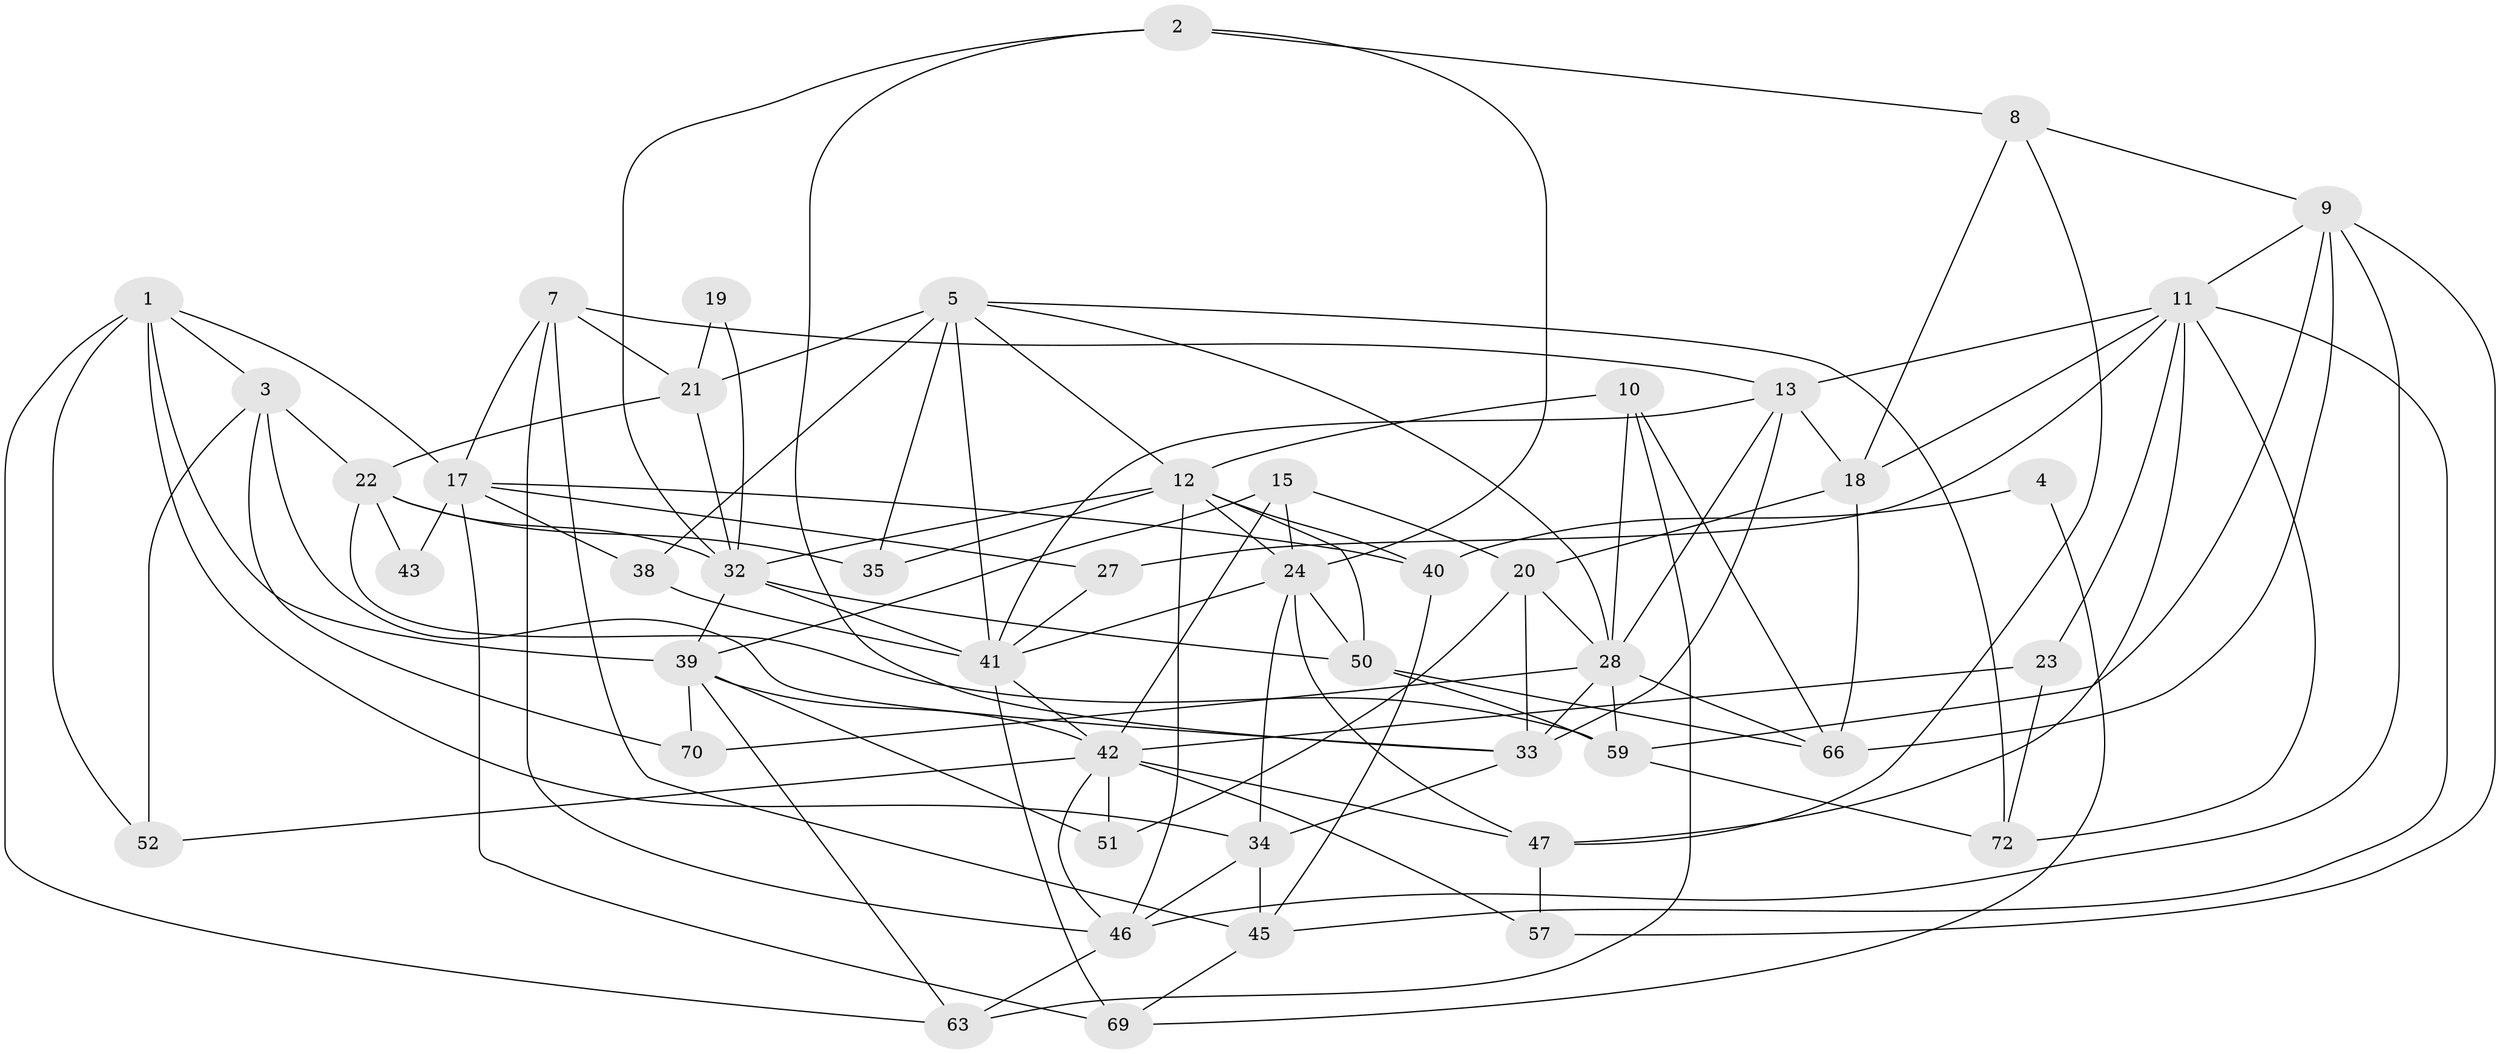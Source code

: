 // original degree distribution, {4: 0.3108108108108108, 3: 0.2972972972972973, 2: 0.08108108108108109, 5: 0.1891891891891892, 6: 0.0945945945945946, 7: 0.02702702702702703}
// Generated by graph-tools (version 1.1) at 2025/41/03/06/25 10:41:59]
// undirected, 46 vertices, 115 edges
graph export_dot {
graph [start="1"]
  node [color=gray90,style=filled];
  1 [super="+16"];
  2 [super="+26"];
  3 [super="+48"];
  4;
  5 [super="+6"];
  7 [super="+29"];
  8 [super="+53"];
  9 [super="+30"];
  10 [super="+14"];
  11 [super="+25"];
  12 [super="+36"];
  13 [super="+44"];
  15;
  17 [super="+56"];
  18;
  19;
  20 [super="+60"];
  21 [super="+65"];
  22 [super="+49"];
  23;
  24 [super="+31"];
  27;
  28 [super="+37"];
  32 [super="+64"];
  33 [super="+73"];
  34 [super="+68"];
  35;
  38;
  39 [super="+61"];
  40;
  41 [super="+71"];
  42 [super="+54"];
  43;
  45 [super="+58"];
  46 [super="+74"];
  47 [super="+55"];
  50 [super="+67"];
  51;
  52;
  57 [super="+62"];
  59;
  63;
  66;
  69;
  70;
  72;
  1 -- 17;
  1 -- 52;
  1 -- 63;
  1 -- 39;
  1 -- 34;
  1 -- 3;
  2 -- 33;
  2 -- 32;
  2 -- 24;
  2 -- 8;
  3 -- 33;
  3 -- 52;
  3 -- 70;
  3 -- 22;
  4 -- 69;
  4 -- 40;
  5 -- 35;
  5 -- 38;
  5 -- 72;
  5 -- 21;
  5 -- 28;
  5 -- 12;
  5 -- 41;
  7 -- 45;
  7 -- 17;
  7 -- 21;
  7 -- 46;
  7 -- 13;
  8 -- 18;
  8 -- 9;
  8 -- 47;
  9 -- 59;
  9 -- 66;
  9 -- 46;
  9 -- 57;
  9 -- 11;
  10 -- 28;
  10 -- 63;
  10 -- 12;
  10 -- 66;
  11 -- 72;
  11 -- 18;
  11 -- 27;
  11 -- 45;
  11 -- 23;
  11 -- 13;
  11 -- 47;
  12 -- 46;
  12 -- 32;
  12 -- 35;
  12 -- 24;
  12 -- 40;
  12 -- 50;
  13 -- 41;
  13 -- 33 [weight=2];
  13 -- 18;
  13 -- 28;
  15 -- 39;
  15 -- 24;
  15 -- 42;
  15 -- 20;
  17 -- 69;
  17 -- 38;
  17 -- 40;
  17 -- 27;
  17 -- 43;
  18 -- 20;
  18 -- 66;
  19 -- 32;
  19 -- 21;
  20 -- 33 [weight=2];
  20 -- 51;
  20 -- 28;
  21 -- 32;
  21 -- 22 [weight=2];
  22 -- 59;
  22 -- 32;
  22 -- 35;
  22 -- 43;
  23 -- 72;
  23 -- 42;
  24 -- 50;
  24 -- 41;
  24 -- 34;
  24 -- 47;
  27 -- 41;
  28 -- 66;
  28 -- 59;
  28 -- 33;
  28 -- 70;
  32 -- 39;
  32 -- 50;
  32 -- 41;
  33 -- 34;
  34 -- 45;
  34 -- 46;
  38 -- 41;
  39 -- 63;
  39 -- 51 [weight=2];
  39 -- 70;
  39 -- 42;
  40 -- 45;
  41 -- 42;
  41 -- 69;
  42 -- 51;
  42 -- 52;
  42 -- 57;
  42 -- 46;
  42 -- 47;
  45 -- 69;
  46 -- 63;
  47 -- 57 [weight=2];
  50 -- 59;
  50 -- 66;
  59 -- 72;
}
